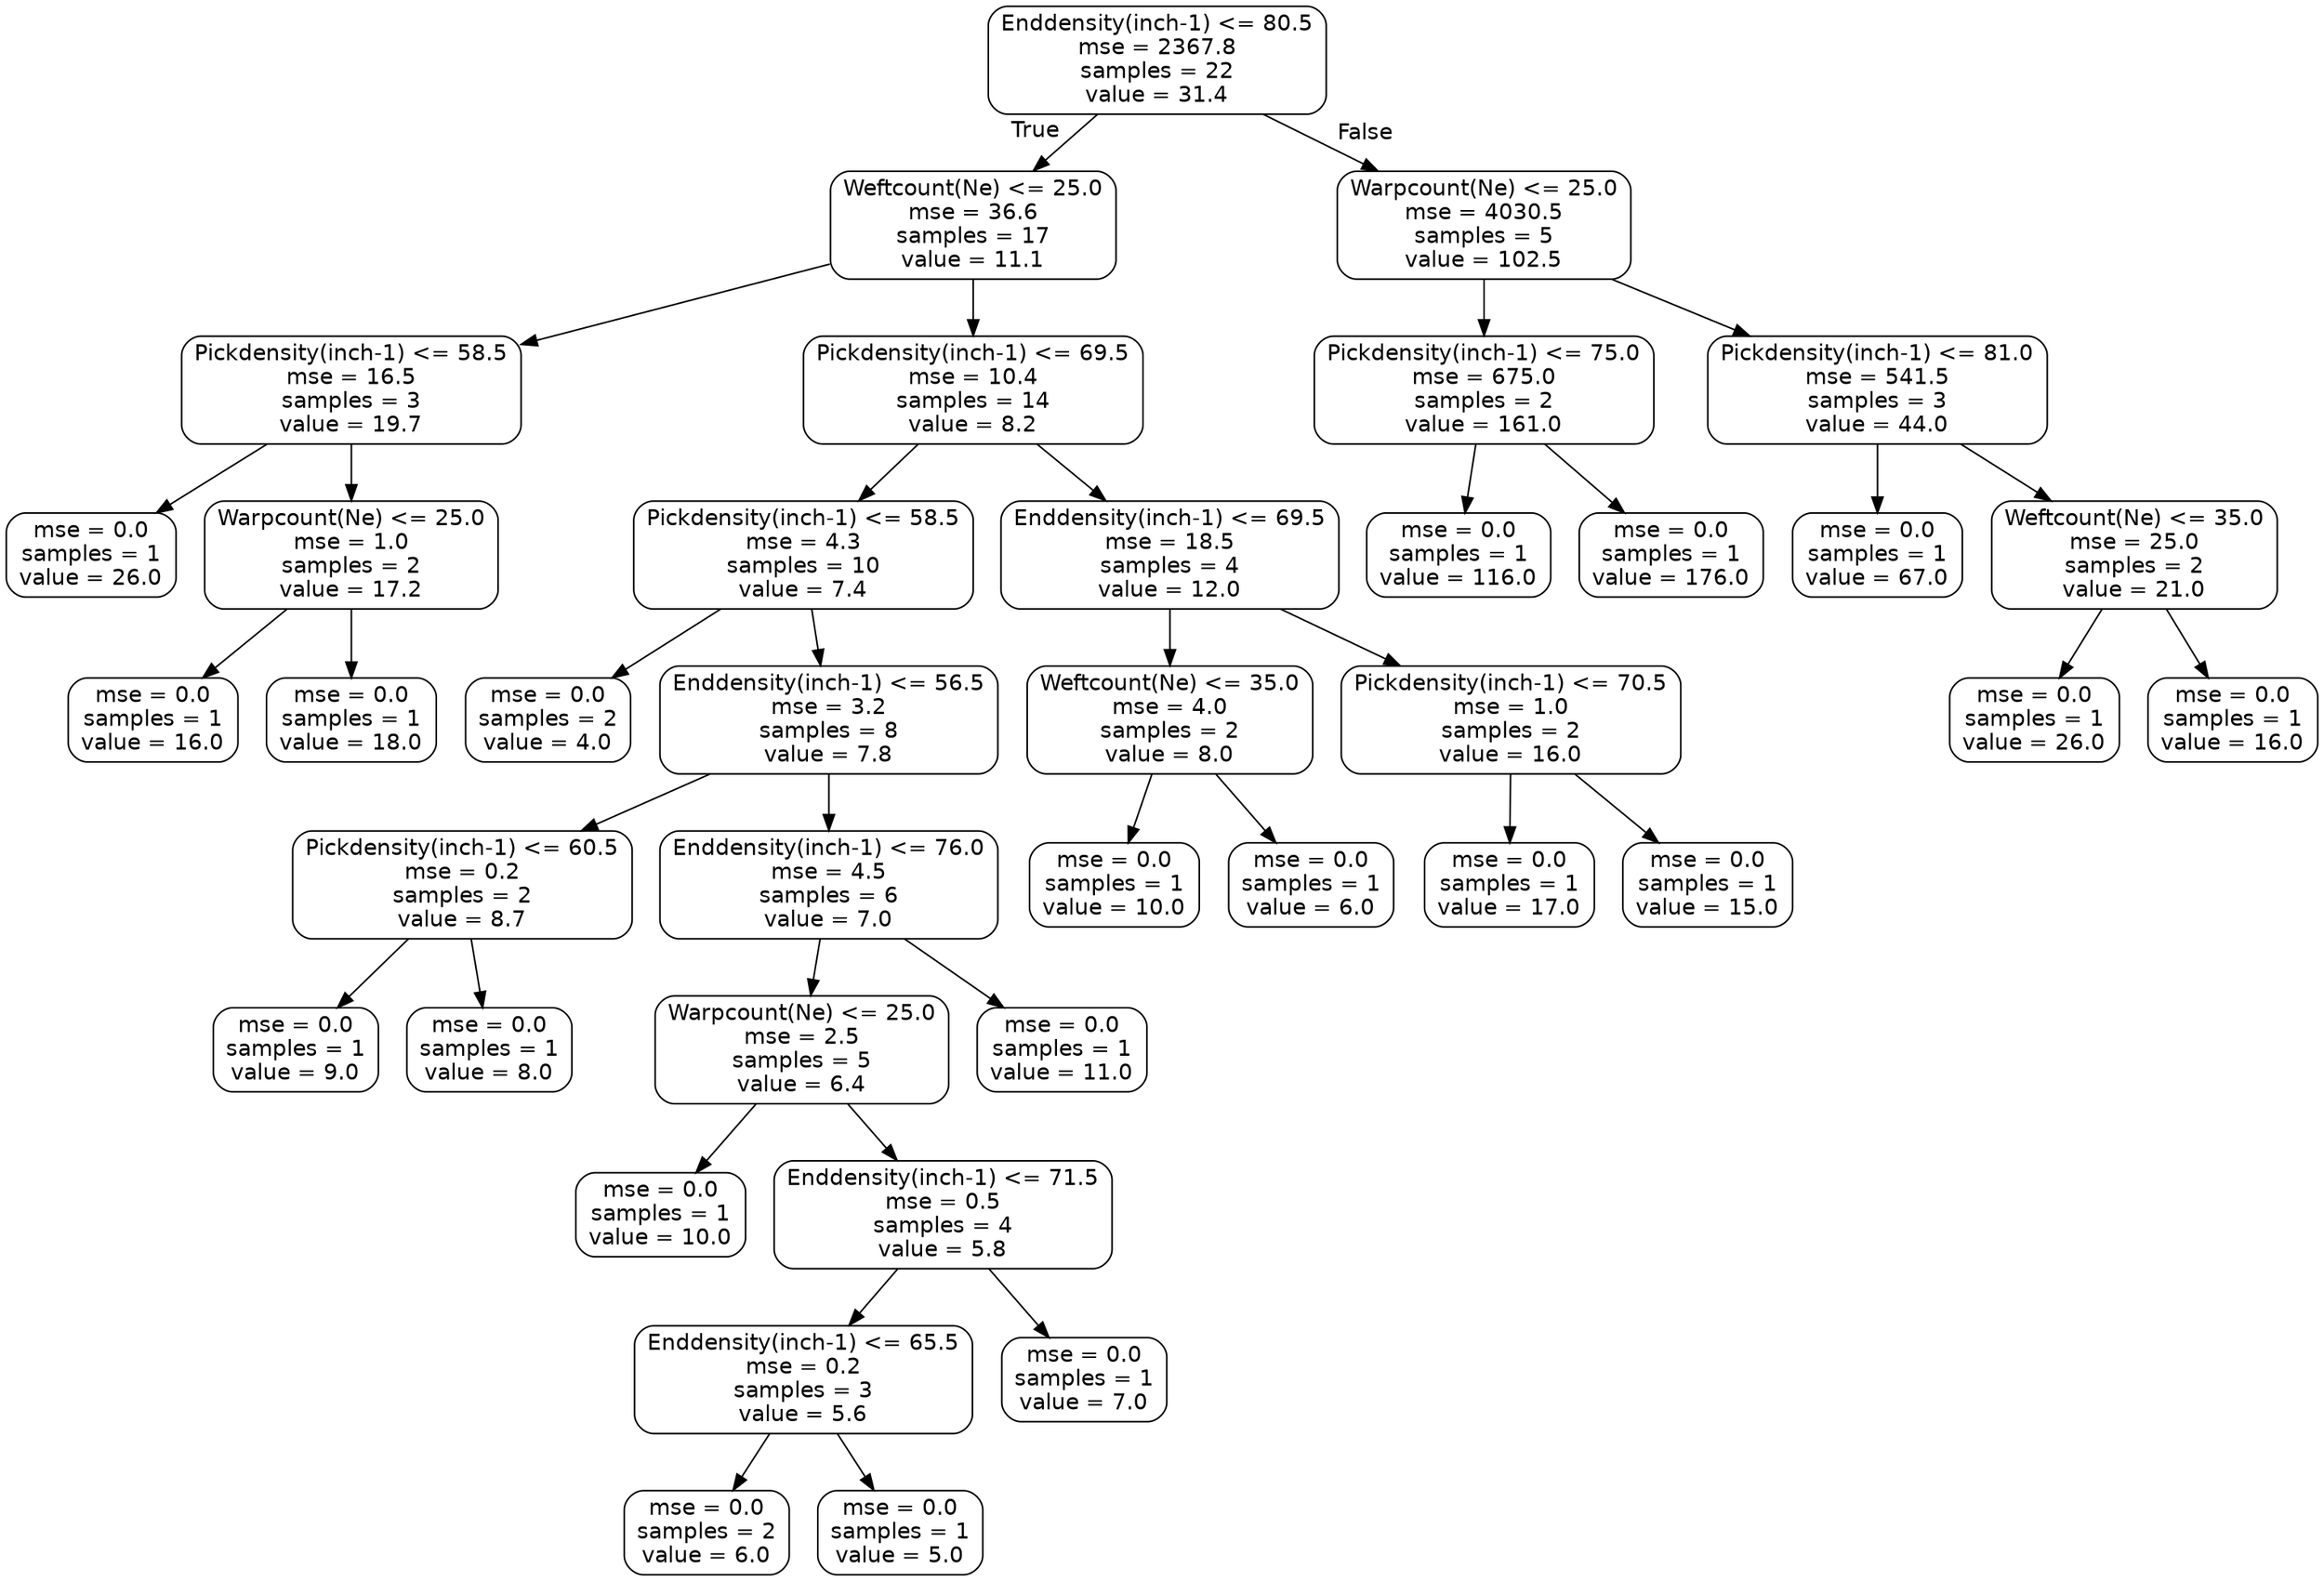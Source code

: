 digraph Tree {
node [shape=box, style="rounded", color="black", fontname=helvetica] ;
edge [fontname=helvetica] ;
0 [label="Enddensity(inch-1) <= 80.5\nmse = 2367.8\nsamples = 22\nvalue = 31.4"] ;
1 [label="Weftcount(Ne) <= 25.0\nmse = 36.6\nsamples = 17\nvalue = 11.1"] ;
0 -> 1 [labeldistance=2.5, labelangle=45, headlabel="True"] ;
2 [label="Pickdensity(inch-1) <= 58.5\nmse = 16.5\nsamples = 3\nvalue = 19.7"] ;
1 -> 2 ;
3 [label="mse = 0.0\nsamples = 1\nvalue = 26.0"] ;
2 -> 3 ;
4 [label="Warpcount(Ne) <= 25.0\nmse = 1.0\nsamples = 2\nvalue = 17.2"] ;
2 -> 4 ;
5 [label="mse = 0.0\nsamples = 1\nvalue = 16.0"] ;
4 -> 5 ;
6 [label="mse = 0.0\nsamples = 1\nvalue = 18.0"] ;
4 -> 6 ;
7 [label="Pickdensity(inch-1) <= 69.5\nmse = 10.4\nsamples = 14\nvalue = 8.2"] ;
1 -> 7 ;
8 [label="Pickdensity(inch-1) <= 58.5\nmse = 4.3\nsamples = 10\nvalue = 7.4"] ;
7 -> 8 ;
9 [label="mse = 0.0\nsamples = 2\nvalue = 4.0"] ;
8 -> 9 ;
10 [label="Enddensity(inch-1) <= 56.5\nmse = 3.2\nsamples = 8\nvalue = 7.8"] ;
8 -> 10 ;
11 [label="Pickdensity(inch-1) <= 60.5\nmse = 0.2\nsamples = 2\nvalue = 8.7"] ;
10 -> 11 ;
12 [label="mse = 0.0\nsamples = 1\nvalue = 9.0"] ;
11 -> 12 ;
13 [label="mse = 0.0\nsamples = 1\nvalue = 8.0"] ;
11 -> 13 ;
14 [label="Enddensity(inch-1) <= 76.0\nmse = 4.5\nsamples = 6\nvalue = 7.0"] ;
10 -> 14 ;
15 [label="Warpcount(Ne) <= 25.0\nmse = 2.5\nsamples = 5\nvalue = 6.4"] ;
14 -> 15 ;
16 [label="mse = 0.0\nsamples = 1\nvalue = 10.0"] ;
15 -> 16 ;
17 [label="Enddensity(inch-1) <= 71.5\nmse = 0.5\nsamples = 4\nvalue = 5.8"] ;
15 -> 17 ;
18 [label="Enddensity(inch-1) <= 65.5\nmse = 0.2\nsamples = 3\nvalue = 5.6"] ;
17 -> 18 ;
19 [label="mse = 0.0\nsamples = 2\nvalue = 6.0"] ;
18 -> 19 ;
20 [label="mse = 0.0\nsamples = 1\nvalue = 5.0"] ;
18 -> 20 ;
21 [label="mse = 0.0\nsamples = 1\nvalue = 7.0"] ;
17 -> 21 ;
22 [label="mse = 0.0\nsamples = 1\nvalue = 11.0"] ;
14 -> 22 ;
23 [label="Enddensity(inch-1) <= 69.5\nmse = 18.5\nsamples = 4\nvalue = 12.0"] ;
7 -> 23 ;
24 [label="Weftcount(Ne) <= 35.0\nmse = 4.0\nsamples = 2\nvalue = 8.0"] ;
23 -> 24 ;
25 [label="mse = 0.0\nsamples = 1\nvalue = 10.0"] ;
24 -> 25 ;
26 [label="mse = 0.0\nsamples = 1\nvalue = 6.0"] ;
24 -> 26 ;
27 [label="Pickdensity(inch-1) <= 70.5\nmse = 1.0\nsamples = 2\nvalue = 16.0"] ;
23 -> 27 ;
28 [label="mse = 0.0\nsamples = 1\nvalue = 17.0"] ;
27 -> 28 ;
29 [label="mse = 0.0\nsamples = 1\nvalue = 15.0"] ;
27 -> 29 ;
30 [label="Warpcount(Ne) <= 25.0\nmse = 4030.5\nsamples = 5\nvalue = 102.5"] ;
0 -> 30 [labeldistance=2.5, labelangle=-45, headlabel="False"] ;
31 [label="Pickdensity(inch-1) <= 75.0\nmse = 675.0\nsamples = 2\nvalue = 161.0"] ;
30 -> 31 ;
32 [label="mse = 0.0\nsamples = 1\nvalue = 116.0"] ;
31 -> 32 ;
33 [label="mse = 0.0\nsamples = 1\nvalue = 176.0"] ;
31 -> 33 ;
34 [label="Pickdensity(inch-1) <= 81.0\nmse = 541.5\nsamples = 3\nvalue = 44.0"] ;
30 -> 34 ;
35 [label="mse = 0.0\nsamples = 1\nvalue = 67.0"] ;
34 -> 35 ;
36 [label="Weftcount(Ne) <= 35.0\nmse = 25.0\nsamples = 2\nvalue = 21.0"] ;
34 -> 36 ;
37 [label="mse = 0.0\nsamples = 1\nvalue = 26.0"] ;
36 -> 37 ;
38 [label="mse = 0.0\nsamples = 1\nvalue = 16.0"] ;
36 -> 38 ;
}